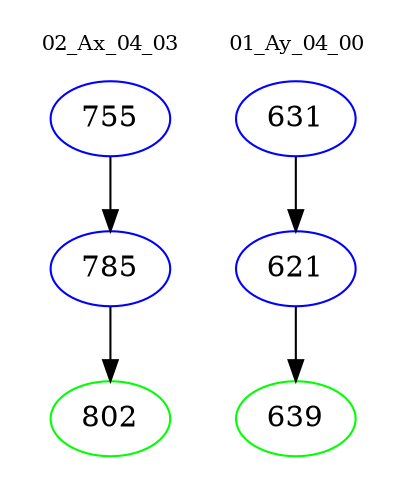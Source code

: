 digraph{
subgraph cluster_0 {
color = white
label = "02_Ax_04_03";
fontsize=10;
T0_755 [label="755", color="blue"]
T0_755 -> T0_785 [color="black"]
T0_785 [label="785", color="blue"]
T0_785 -> T0_802 [color="black"]
T0_802 [label="802", color="green"]
}
subgraph cluster_1 {
color = white
label = "01_Ay_04_00";
fontsize=10;
T1_631 [label="631", color="blue"]
T1_631 -> T1_621 [color="black"]
T1_621 [label="621", color="blue"]
T1_621 -> T1_639 [color="black"]
T1_639 [label="639", color="green"]
}
}
